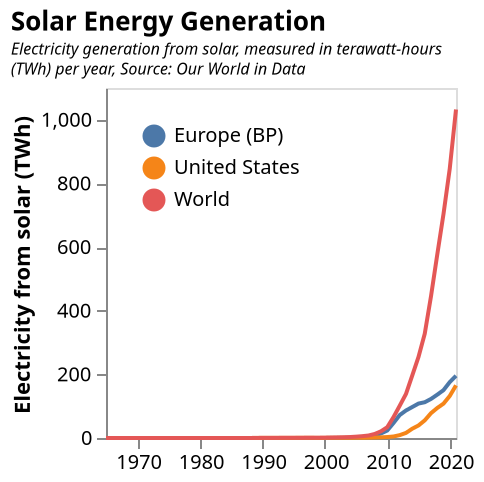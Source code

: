 {
  "$schema": "https://vega.github.io/schema/vega-lite/v5.json",
  "title": {
    "text": "Solar Energy Generation",
    "subtitle": [
      "Electricity generation from solar, measured in terawatt-hours",
      "(TWh) per year, Source: Our World in Data"
    ],
    "subtitleFontSize": 8,
    "subtitleFontStyle": "italic",
    "anchor": "start"
  },
  "data": {
    "values": [
      {
        "Entity": "Europe (BP)",
        "Year": "1965-01-01",
        "Electricity from solar (TWh)": 0
      },
      {
        "Entity": "Europe (BP)",
        "Year": "1966-01-01",
        "Electricity from solar (TWh)": 0
      },
      {
        "Entity": "Europe (BP)",
        "Year": "1967-01-01",
        "Electricity from solar (TWh)": 0
      },
      {
        "Entity": "Europe (BP)",
        "Year": "1968-01-01",
        "Electricity from solar (TWh)": 0
      },
      {
        "Entity": "Europe (BP)",
        "Year": "1969-01-01",
        "Electricity from solar (TWh)": 0
      },
      {
        "Entity": "Europe (BP)",
        "Year": "1970-01-01",
        "Electricity from solar (TWh)": 0
      },
      {
        "Entity": "Europe (BP)",
        "Year": "1971-01-01",
        "Electricity from solar (TWh)": 0
      },
      {
        "Entity": "Europe (BP)",
        "Year": "1972-01-01",
        "Electricity from solar (TWh)": 0
      },
      {
        "Entity": "Europe (BP)",
        "Year": "1973-01-01",
        "Electricity from solar (TWh)": 0
      },
      {
        "Entity": "Europe (BP)",
        "Year": "1974-01-01",
        "Electricity from solar (TWh)": 0
      },
      {
        "Entity": "Europe (BP)",
        "Year": "1975-01-01",
        "Electricity from solar (TWh)": 0
      },
      {
        "Entity": "Europe (BP)",
        "Year": "1976-01-01",
        "Electricity from solar (TWh)": 0
      },
      {
        "Entity": "Europe (BP)",
        "Year": "1977-01-01",
        "Electricity from solar (TWh)": 0
      },
      {
        "Entity": "Europe (BP)",
        "Year": "1978-01-01",
        "Electricity from solar (TWh)": 0
      },
      {
        "Entity": "Europe (BP)",
        "Year": "1979-01-01",
        "Electricity from solar (TWh)": 0
      },
      {
        "Entity": "Europe (BP)",
        "Year": "1980-01-01",
        "Electricity from solar (TWh)": 0
      },
      {
        "Entity": "Europe (BP)",
        "Year": "1981-01-01",
        "Electricity from solar (TWh)": 0
      },
      {
        "Entity": "Europe (BP)",
        "Year": "1982-01-01",
        "Electricity from solar (TWh)": 0
      },
      {
        "Entity": "Europe (BP)",
        "Year": "1983-01-01",
        "Electricity from solar (TWh)": 0
      },
      {
        "Entity": "Europe (BP)",
        "Year": "1984-01-01",
        "Electricity from solar (TWh)": 0.001010101
      },
      {
        "Entity": "Europe (BP)",
        "Year": "1985-01-01",
        "Electricity from solar (TWh)": 0.001010101
      },
      {
        "Entity": "Europe (BP)",
        "Year": "1986-01-01",
        "Electricity from solar (TWh)": 0.001010101
      },
      {
        "Entity": "Europe (BP)",
        "Year": "1987-01-01",
        "Electricity from solar (TWh)": 0
      },
      {
        "Entity": "Europe (BP)",
        "Year": "1988-01-01",
        "Electricity from solar (TWh)": 0.001010101
      },
      {
        "Entity": "Europe (BP)",
        "Year": "1989-01-01",
        "Electricity from solar (TWh)": 0.009090909
      },
      {
        "Entity": "Europe (BP)",
        "Year": "1990-01-01",
        "Electricity from solar (TWh)": 0.0125
      },
      {
        "Entity": "Europe (BP)",
        "Year": "1991-01-01",
        "Electricity from solar (TWh)": 0.0155
      },
      {
        "Entity": "Europe (BP)",
        "Year": "1992-01-01",
        "Electricity from solar (TWh)": 0.025087999
      },
      {
        "Entity": "Europe (BP)",
        "Year": "1993-01-01",
        "Electricity from solar (TWh)": 0.032382999
      },
      {
        "Entity": "Europe (BP)",
        "Year": "1994-01-01",
        "Electricity from solar (TWh)": 0.034688499
      },
      {
        "Entity": "Europe (BP)",
        "Year": "1995-01-01",
        "Electricity from solar (TWh)": 0.044840001
      },
      {
        "Entity": "Europe (BP)",
        "Year": "1996-01-01",
        "Electricity from solar (TWh)": 0.047811411
      },
      {
        "Entity": "Europe (BP)",
        "Year": "1997-01-01",
        "Electricity from solar (TWh)": 0.056926243
      },
      {
        "Entity": "Europe (BP)",
        "Year": "1998-01-01",
        "Electricity from solar (TWh)": 0.0670885
      },
      {
        "Entity": "Europe (BP)",
        "Year": "1999-01-01",
        "Electricity from solar (TWh)": 0.080198057
      },
      {
        "Entity": "Europe (BP)",
        "Year": "2000-01-01",
        "Electricity from solar (TWh)": 0.074473247
      },
      {
        "Entity": "Europe (BP)",
        "Year": "2001-01-01",
        "Electricity from solar (TWh)": 0.194202498
      },
      {
        "Entity": "Europe (BP)",
        "Year": "2002-01-01",
        "Electricity from solar (TWh)": 0.314754993
      },
      {
        "Entity": "Europe (BP)",
        "Year": "2003-01-01",
        "Electricity from solar (TWh)": 0.468697757
      },
      {
        "Entity": "Europe (BP)",
        "Year": "2004-01-01",
        "Electricity from solar (TWh)": 0.751097858
      },
      {
        "Entity": "Europe (BP)",
        "Year": "2005-01-01",
        "Electricity from solar (TWh)": 1.512383223
      },
      {
        "Entity": "Europe (BP)",
        "Year": "2006-01-01",
        "Electricity from solar (TWh)": 2.569087744
      },
      {
        "Entity": "Europe (BP)",
        "Year": "2007-01-01",
        "Electricity from solar (TWh)": 3.877704859
      },
      {
        "Entity": "Europe (BP)",
        "Year": "2008-01-01",
        "Electricity from solar (TWh)": 7.589071274
      },
      {
        "Entity": "Europe (BP)",
        "Year": "2009-01-01",
        "Electricity from solar (TWh)": 14.32483482
      },
      {
        "Entity": "Europe (BP)",
        "Year": "2010-01-01",
        "Electricity from solar (TWh)": 23.49743652
      },
      {
        "Entity": "Europe (BP)",
        "Year": "2011-01-01",
        "Electricity from solar (TWh)": 47.10554886
      },
      {
        "Entity": "Europe (BP)",
        "Year": "2012-01-01",
        "Electricity from solar (TWh)": 72.23394012
      },
      {
        "Entity": "Europe (BP)",
        "Year": "2013-01-01",
        "Electricity from solar (TWh)": 86.54611969
      },
      {
        "Entity": "Europe (BP)",
        "Year": "2014-01-01",
        "Electricity from solar (TWh)": 97.33773041
      },
      {
        "Entity": "Europe (BP)",
        "Year": "2015-01-01",
        "Electricity from solar (TWh)": 108.2346039
      },
      {
        "Entity": "Europe (BP)",
        "Year": "2016-01-01",
        "Electricity from solar (TWh)": 112.4035645
      },
      {
        "Entity": "Europe (BP)",
        "Year": "2017-01-01",
        "Electricity from solar (TWh)": 122.7574387
      },
      {
        "Entity": "Europe (BP)",
        "Year": "2018-01-01",
        "Electricity from solar (TWh)": 136.1681213
      },
      {
        "Entity": "Europe (BP)",
        "Year": "2019-01-01",
        "Electricity from solar (TWh)": 150.4425507
      },
      {
        "Entity": "Europe (BP)",
        "Year": "2020-01-01",
        "Electricity from solar (TWh)": 175.6517639
      },
      {
        "Entity": "Europe (BP)",
        "Year": "2021-01-01",
        "Electricity from solar (TWh)": 195.552124
      },
      {
        "Entity": "United States",
        "Year": "1965-01-01",
        "Electricity from solar (TWh)": 0
      },
      {
        "Entity": "United States",
        "Year": "1966-01-01",
        "Electricity from solar (TWh)": 0
      },
      {
        "Entity": "United States",
        "Year": "1967-01-01",
        "Electricity from solar (TWh)": 0
      },
      {
        "Entity": "United States",
        "Year": "1968-01-01",
        "Electricity from solar (TWh)": 0
      },
      {
        "Entity": "United States",
        "Year": "1969-01-01",
        "Electricity from solar (TWh)": 0
      },
      {
        "Entity": "United States",
        "Year": "1970-01-01",
        "Electricity from solar (TWh)": 0
      },
      {
        "Entity": "United States",
        "Year": "1971-01-01",
        "Electricity from solar (TWh)": 0
      },
      {
        "Entity": "United States",
        "Year": "1972-01-01",
        "Electricity from solar (TWh)": 0
      },
      {
        "Entity": "United States",
        "Year": "1973-01-01",
        "Electricity from solar (TWh)": 0
      },
      {
        "Entity": "United States",
        "Year": "1974-01-01",
        "Electricity from solar (TWh)": 0
      },
      {
        "Entity": "United States",
        "Year": "1975-01-01",
        "Electricity from solar (TWh)": 0
      },
      {
        "Entity": "United States",
        "Year": "1976-01-01",
        "Electricity from solar (TWh)": 0
      },
      {
        "Entity": "United States",
        "Year": "1977-01-01",
        "Electricity from solar (TWh)": 0
      },
      {
        "Entity": "United States",
        "Year": "1978-01-01",
        "Electricity from solar (TWh)": 0
      },
      {
        "Entity": "United States",
        "Year": "1979-01-01",
        "Electricity from solar (TWh)": 0
      },
      {
        "Entity": "United States",
        "Year": "1980-01-01",
        "Electricity from solar (TWh)": 0
      },
      {
        "Entity": "United States",
        "Year": "1981-01-01",
        "Electricity from solar (TWh)": 0
      },
      {
        "Entity": "United States",
        "Year": "1982-01-01",
        "Electricity from solar (TWh)": 0
      },
      {
        "Entity": "United States",
        "Year": "1983-01-01",
        "Electricity from solar (TWh)": 0.003
      },
      {
        "Entity": "United States",
        "Year": "1984-01-01",
        "Electricity from solar (TWh)": 0.00530101
      },
      {
        "Entity": "United States",
        "Year": "1985-01-01",
        "Electricity from solar (TWh)": 0.010737374
      },
      {
        "Entity": "United States",
        "Year": "1986-01-01",
        "Electricity from solar (TWh)": 0.014173737
      },
      {
        "Entity": "United States",
        "Year": "1987-01-01",
        "Electricity from solar (TWh)": 0.01060303
      },
      {
        "Entity": "United States",
        "Year": "1988-01-01",
        "Electricity from solar (TWh)": 0.009185859
      },
      {
        "Entity": "United States",
        "Year": "1989-01-01",
        "Electricity from solar (TWh)": 0.253132313
      },
      {
        "Entity": "United States",
        "Year": "1990-01-01",
        "Electricity from solar (TWh)": 0.370794952
      },
      {
        "Entity": "United States",
        "Year": "1991-01-01",
        "Electricity from solar (TWh)": 0.478252888
      },
      {
        "Entity": "United States",
        "Year": "1992-01-01",
        "Electricity from solar (TWh)": 0.408844471
      },
      {
        "Entity": "United States",
        "Year": "1993-01-01",
        "Electricity from solar (TWh)": 0.47516188
      },
      {
        "Entity": "United States",
        "Year": "1994-01-01",
        "Electricity from solar (TWh)": 0.501872778
      },
      {
        "Entity": "United States",
        "Year": "1995-01-01",
        "Electricity from solar (TWh)": 0.514471591
      },
      {
        "Entity": "United States",
        "Year": "1996-01-01",
        "Electricity from solar (TWh)": 0.541341245
      },
      {
        "Entity": "United States",
        "Year": "1997-01-01",
        "Electricity from solar (TWh)": 0.532695711
      },
      {
        "Entity": "United States",
        "Year": "1998-01-01",
        "Electricity from solar (TWh)": 0.524659336
      },
      {
        "Entity": "United States",
        "Year": "1999-01-01",
        "Electricity from solar (TWh)": 0.518342078
      },
      {
        "Entity": "United States",
        "Year": "2000-01-01",
        "Electricity from solar (TWh)": 0.518512666
      },
      {
        "Entity": "United States",
        "Year": "2001-01-01",
        "Electricity from solar (TWh)": 0.574351072
      },
      {
        "Entity": "United States",
        "Year": "2002-01-01",
        "Electricity from solar (TWh)": 0.601597607
      },
      {
        "Entity": "United States",
        "Year": "2003-01-01",
        "Electricity from solar (TWh)": 0.610654294
      },
      {
        "Entity": "United States",
        "Year": "2004-01-01",
        "Electricity from solar (TWh)": 0.698132455
      },
      {
        "Entity": "United States",
        "Year": "2005-01-01",
        "Electricity from solar (TWh)": 0.748900652
      },
      {
        "Entity": "United States",
        "Year": "2006-01-01",
        "Electricity from solar (TWh)": 0.824432135
      },
      {
        "Entity": "United States",
        "Year": "2007-01-01",
        "Electricity from solar (TWh)": 1.095410466
      },
      {
        "Entity": "United States",
        "Year": "2008-01-01",
        "Electricity from solar (TWh)": 1.633062601
      },
      {
        "Entity": "United States",
        "Year": "2009-01-01",
        "Electricity from solar (TWh)": 2.075960398
      },
      {
        "Entity": "United States",
        "Year": "2010-01-01",
        "Electricity from solar (TWh)": 3.013036489
      },
      {
        "Entity": "United States",
        "Year": "2011-01-01",
        "Electricity from solar (TWh)": 4.738903999
      },
      {
        "Entity": "United States",
        "Year": "2012-01-01",
        "Electricity from solar (TWh)": 9.037014008
      },
      {
        "Entity": "United States",
        "Year": "2013-01-01",
        "Electricity from solar (TWh)": 16.03969574
      },
      {
        "Entity": "United States",
        "Year": "2014-01-01",
        "Electricity from solar (TWh)": 29.21616173
      },
      {
        "Entity": "United States",
        "Year": "2015-01-01",
        "Electricity from solar (TWh)": 39.4262619
      },
      {
        "Entity": "United States",
        "Year": "2016-01-01",
        "Electricity from solar (TWh)": 55.42020035
      },
      {
        "Entity": "United States",
        "Year": "2017-01-01",
        "Electricity from solar (TWh)": 78.05757904
      },
      {
        "Entity": "United States",
        "Year": "2018-01-01",
        "Electricity from solar (TWh)": 94.30808258
      },
      {
        "Entity": "United States",
        "Year": "2019-01-01",
        "Electricity from solar (TWh)": 107.9737396
      },
      {
        "Entity": "United States",
        "Year": "2020-01-01",
        "Electricity from solar (TWh)": 132.0414124
      },
      {
        "Entity": "United States",
        "Year": "2021-01-01",
        "Electricity from solar (TWh)": 165.3565674
      },
      {
        "Entity": "World",
        "Year": "1965-01-01",
        "Electricity from solar (TWh)": 0
      },
      {
        "Entity": "World",
        "Year": "1966-01-01",
        "Electricity from solar (TWh)": 0
      },
      {
        "Entity": "World",
        "Year": "1967-01-01",
        "Electricity from solar (TWh)": 0
      },
      {
        "Entity": "World",
        "Year": "1968-01-01",
        "Electricity from solar (TWh)": 0
      },
      {
        "Entity": "World",
        "Year": "1969-01-01",
        "Electricity from solar (TWh)": 0
      },
      {
        "Entity": "World",
        "Year": "1970-01-01",
        "Electricity from solar (TWh)": 0
      },
      {
        "Entity": "World",
        "Year": "1971-01-01",
        "Electricity from solar (TWh)": 0
      },
      {
        "Entity": "World",
        "Year": "1972-01-01",
        "Electricity from solar (TWh)": 0
      },
      {
        "Entity": "World",
        "Year": "1973-01-01",
        "Electricity from solar (TWh)": 0
      },
      {
        "Entity": "World",
        "Year": "1974-01-01",
        "Electricity from solar (TWh)": 0
      },
      {
        "Entity": "World",
        "Year": "1975-01-01",
        "Electricity from solar (TWh)": 0
      },
      {
        "Entity": "World",
        "Year": "1976-01-01",
        "Electricity from solar (TWh)": 0
      },
      {
        "Entity": "World",
        "Year": "1977-01-01",
        "Electricity from solar (TWh)": 0
      },
      {
        "Entity": "World",
        "Year": "1978-01-01",
        "Electricity from solar (TWh)": 0
      },
      {
        "Entity": "World",
        "Year": "1979-01-01",
        "Electricity from solar (TWh)": 0
      },
      {
        "Entity": "World",
        "Year": "1980-01-01",
        "Electricity from solar (TWh)": 0
      },
      {
        "Entity": "World",
        "Year": "1981-01-01",
        "Electricity from solar (TWh)": 0
      },
      {
        "Entity": "World",
        "Year": "1982-01-01",
        "Electricity from solar (TWh)": 0
      },
      {
        "Entity": "World",
        "Year": "1983-01-01",
        "Electricity from solar (TWh)": 0.003
      },
      {
        "Entity": "World",
        "Year": "1984-01-01",
        "Electricity from solar (TWh)": 0.006311111
      },
      {
        "Entity": "World",
        "Year": "1985-01-01",
        "Electricity from solar (TWh)": 0.011747475
      },
      {
        "Entity": "World",
        "Year": "1986-01-01",
        "Electricity from solar (TWh)": 0.015183838
      },
      {
        "Entity": "World",
        "Year": "1987-01-01",
        "Electricity from solar (TWh)": 0.01060303
      },
      {
        "Entity": "World",
        "Year": "1988-01-01",
        "Electricity from solar (TWh)": 0.01019596
      },
      {
        "Entity": "World",
        "Year": "1989-01-01",
        "Electricity from solar (TWh)": 0.262223244
      },
      {
        "Entity": "World",
        "Year": "1990-01-01",
        "Electricity from solar (TWh)": 0.388294935
      },
      {
        "Entity": "World",
        "Year": "1991-01-01",
        "Electricity from solar (TWh)": 0.505202889
      },
      {
        "Entity": "World",
        "Year": "1992-01-01",
        "Electricity from solar (TWh)": 0.4665851
      },
      {
        "Entity": "World",
        "Year": "1993-01-01",
        "Electricity from solar (TWh)": 0.556697547
      },
      {
        "Entity": "World",
        "Year": "1994-01-01",
        "Electricity from solar (TWh)": 0.59701395
      },
      {
        "Entity": "World",
        "Year": "1995-01-01",
        "Electricity from solar (TWh)": 0.638813794
      },
      {
        "Entity": "World",
        "Year": "1996-01-01",
        "Electricity from solar (TWh)": 0.699207962
      },
      {
        "Entity": "World",
        "Year": "1997-01-01",
        "Electricity from solar (TWh)": 0.749584794
      },
      {
        "Entity": "World",
        "Year": "1998-01-01",
        "Electricity from solar (TWh)": 0.811788976
      },
      {
        "Entity": "World",
        "Year": "1999-01-01",
        "Electricity from solar (TWh)": 0.905196905
      },
      {
        "Entity": "World",
        "Year": "2000-01-01",
        "Electricity from solar (TWh)": 1.058970094
      },
      {
        "Entity": "World",
        "Year": "2001-01-01",
        "Electricity from solar (TWh)": 1.423285365
      },
      {
        "Entity": "World",
        "Year": "2002-01-01",
        "Electricity from solar (TWh)": 1.799019575
      },
      {
        "Entity": "World",
        "Year": "2003-01-01",
        "Electricity from solar (TWh)": 2.255103827
      },
      {
        "Entity": "World",
        "Year": "2004-01-01",
        "Electricity from solar (TWh)": 2.971521616
      },
      {
        "Entity": "World",
        "Year": "2005-01-01",
        "Electricity from solar (TWh)": 4.187109947
      },
      {
        "Entity": "World",
        "Year": "2006-01-01",
        "Electricity from solar (TWh)": 5.761838913
      },
      {
        "Entity": "World",
        "Year": "2007-01-01",
        "Electricity from solar (TWh)": 7.817909718
      },
      {
        "Entity": "World",
        "Year": "2008-01-01",
        "Electricity from solar (TWh)": 12.69742298
      },
      {
        "Entity": "World",
        "Year": "2009-01-01",
        "Electricity from solar (TWh)": 21.0739727
      },
      {
        "Entity": "World",
        "Year": "2010-01-01",
        "Electricity from solar (TWh)": 33.91127014
      },
      {
        "Entity": "World",
        "Year": "2011-01-01",
        "Electricity from solar (TWh)": 65.58232117
      },
      {
        "Entity": "World",
        "Year": "2012-01-01",
        "Electricity from solar (TWh)": 101.5408783
      },
      {
        "Entity": "World",
        "Year": "2013-01-01",
        "Electricity from solar (TWh)": 138.6014557
      },
      {
        "Entity": "World",
        "Year": "2014-01-01",
        "Electricity from solar (TWh)": 196.3565063
      },
      {
        "Entity": "World",
        "Year": "2015-01-01",
        "Electricity from solar (TWh)": 254.7397156
      },
      {
        "Entity": "World",
        "Year": "2016-01-01",
        "Electricity from solar (TWh)": 327.5842285
      },
      {
        "Entity": "World",
        "Year": "2017-01-01",
        "Electricity from solar (TWh)": 445.4662781
      },
      {
        "Entity": "World",
        "Year": "2018-01-01",
        "Electricity from solar (TWh)": 576.230896
      },
      {
        "Entity": "World",
        "Year": "2019-01-01",
        "Electricity from solar (TWh)": 703.9497681
      },
      {
        "Entity": "World",
        "Year": "2020-01-01",
        "Electricity from solar (TWh)": 846.2293701
      },
      {
        "Entity": "World",
        "Year": "2021-01-01",
        "Electricity from solar (TWh)": 1032.501221
      }
    ]
  },
  "width": 175,
  "height": 175,
  "layer": [
    {
      "encoding": {
        "x": {
          "field": "Year",
          "type": "temporal",
          "axis": {
            "grid": false,
            "title": null
          }
        },
        "y": {
          "field": "Electricity from solar (TWh)",
          "type": "quantitative",
          "axis": {
            "grid": false
          }
        },
        "color": {
          "field": "Entity",
          "type": "nominal",
          "title": null,
          "legend": {
            "orient": "top-left"
          }
        }
      },
      "layer": [
        {
          "mark": "line"
        },
        {
          "params": [
            {
              "name": "label",
              "select": {
                "type": "point",
                "encodings": [
                  "x"
                ],
                "nearest": true,
                "on": "mouseover"
              }
            }
          ],
          "mark": "point",
          "encoding": {
            "opacity": {
              "condition": {
                "param": "label",
                "empty": false,
                "value": 1
              },
              "value": 0
            }
          }
        }
      ]
    },
    {
      "transform": [
        {
          "filter": {
            "param": "label",
            "empty": false
          }
        }
      ],
      "layer": [
        {
          "mark": {
            "type": "rule",
            "color": "gray"
          },
          "encoding": {
            "x": {
              "type": "temporal",
              "field": "Year",
              "aggregate": "min"
            }
          }
        },
        {
          "encoding": {
            "text": {
              "type": "quantitative",
              "field": "Electricity from solar (TWh)"
            },
            "x": {
              "type": "temporal",
              "field": "Year"
            },
            "y": {
              "type": "quantitative",
              "field": "Electricity from solar (TWh)"
            }
          },
          "layer": [
            {
              "mark": {
                "type": "text",
                "stroke": "white",
                "strokeWidth": 2,
                "align": "left",
                "dx": 5,
                "dy": -5
              }
            },
            {
              "mark": {
                "type": "text",
                "align": "left",
                "dx": 5,
                "dy": -5
              },
              "encoding": {
                "color": {
                  "type": "nominal",
                  "field": "Entity"
                }
              }
            }
          ]
        }
      ]
    }
  ]
}